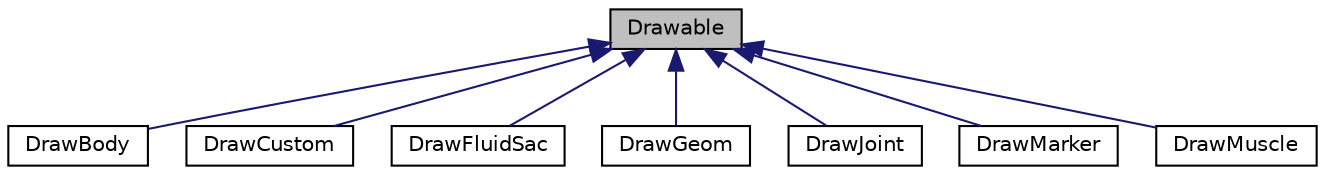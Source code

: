 digraph "Drawable"
{
 // LATEX_PDF_SIZE
  edge [fontname="Helvetica",fontsize="10",labelfontname="Helvetica",labelfontsize="10"];
  node [fontname="Helvetica",fontsize="10",shape=record];
  Node1 [label="Drawable",height=0.2,width=0.4,color="black", fillcolor="grey75", style="filled", fontcolor="black",tooltip=" "];
  Node1 -> Node2 [dir="back",color="midnightblue",fontsize="10",style="solid",fontname="Helvetica"];
  Node2 [label="DrawBody",height=0.2,width=0.4,color="black", fillcolor="white", style="filled",URL="$classDrawBody.html",tooltip=" "];
  Node1 -> Node3 [dir="back",color="midnightblue",fontsize="10",style="solid",fontname="Helvetica"];
  Node3 [label="DrawCustom",height=0.2,width=0.4,color="black", fillcolor="white", style="filled",URL="$classDrawCustom.html",tooltip=" "];
  Node1 -> Node4 [dir="back",color="midnightblue",fontsize="10",style="solid",fontname="Helvetica"];
  Node4 [label="DrawFluidSac",height=0.2,width=0.4,color="black", fillcolor="white", style="filled",URL="$classDrawFluidSac.html",tooltip=" "];
  Node1 -> Node5 [dir="back",color="midnightblue",fontsize="10",style="solid",fontname="Helvetica"];
  Node5 [label="DrawGeom",height=0.2,width=0.4,color="black", fillcolor="white", style="filled",URL="$classDrawGeom.html",tooltip=" "];
  Node1 -> Node6 [dir="back",color="midnightblue",fontsize="10",style="solid",fontname="Helvetica"];
  Node6 [label="DrawJoint",height=0.2,width=0.4,color="black", fillcolor="white", style="filled",URL="$classDrawJoint.html",tooltip=" "];
  Node1 -> Node7 [dir="back",color="midnightblue",fontsize="10",style="solid",fontname="Helvetica"];
  Node7 [label="DrawMarker",height=0.2,width=0.4,color="black", fillcolor="white", style="filled",URL="$classDrawMarker.html",tooltip=" "];
  Node1 -> Node8 [dir="back",color="midnightblue",fontsize="10",style="solid",fontname="Helvetica"];
  Node8 [label="DrawMuscle",height=0.2,width=0.4,color="black", fillcolor="white", style="filled",URL="$classDrawMuscle.html",tooltip=" "];
}
